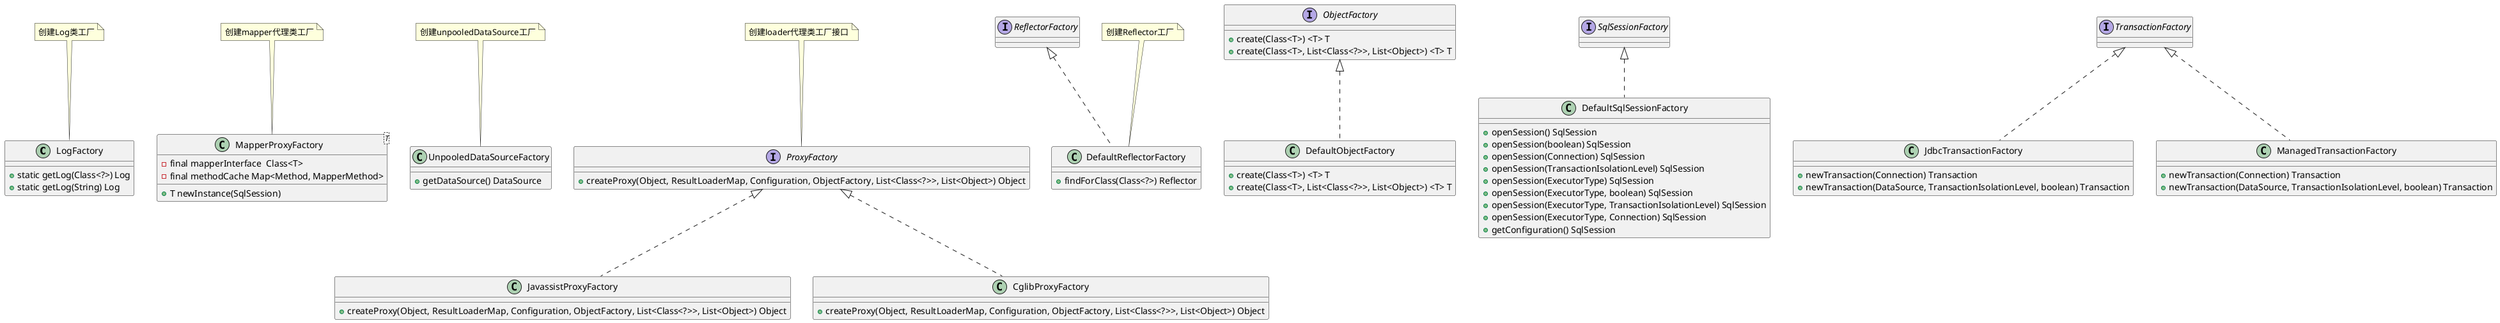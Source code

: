 @startuml

class LogFactory {
    + static getLog(Class<?>) Log
    + static getLog(String) Log
}
note top of LogFactory
创建Log类工厂
end note


class MapperProxyFactory<T> {
    - final mapperInterface  Class<T>
    - final methodCache Map<Method, MapperMethod>
    + T newInstance(SqlSession)
}
note top of MapperProxyFactory
创建mapper代理类工厂
end note

class UnpooledDataSourceFactory {
    + getDataSource() DataSource
}
note top of UnpooledDataSourceFactory
创建unpooledDataSource工厂
end note

interface ProxyFactory {
    + createProxy(Object, ResultLoaderMap, Configuration, ObjectFactory, List<Class<?>>, List<Object>) Object
}
note top of ProxyFactory
创建loader代理类工厂接口
end note

class JavassistProxyFactory implements ProxyFactory  {
    + createProxy(Object, ResultLoaderMap, Configuration, ObjectFactory, List<Class<?>>, List<Object>) Object
}

class CglibProxyFactory implements ProxyFactory  {
    + createProxy(Object, ResultLoaderMap, Configuration, ObjectFactory, List<Class<?>>, List<Object>) Object
}

class DefaultReflectorFactory implements ReflectorFactory {
    + findForClass(Class<?>) Reflector
}
note top of DefaultReflectorFactory
创建Reflector工厂
end note

interface ObjectFactory {
    + create(Class<T>) <T> T
    + create(Class<T>, List<Class<?>>, List<Object>) <T> T
}
class DefaultObjectFactory implements ObjectFactory {
    + create(Class<T>) <T> T
    + create(Class<T>, List<Class<?>>, List<Object>) <T> T
}

class DefaultSqlSessionFactory implements SqlSessionFactory {
    + openSession() SqlSession
    + openSession(boolean) SqlSession
    + openSession(Connection) SqlSession
    + openSession(TransactionIsolationLevel) SqlSession
    + openSession(ExecutorType) SqlSession
    + openSession(ExecutorType, boolean) SqlSession
    + openSession(ExecutorType, TransactionIsolationLevel) SqlSession
    + openSession(ExecutorType, Connection) SqlSession
    + getConfiguration() SqlSession
}
class JdbcTransactionFactory implements TransactionFactory {
    + newTransaction(Connection) Transaction
    + newTransaction(DataSource, TransactionIsolationLevel, boolean) Transaction
}
class ManagedTransactionFactory implements TransactionFactory {
    + newTransaction(Connection) Transaction
    + newTransaction(DataSource, TransactionIsolationLevel, boolean) Transaction
}

@enduml